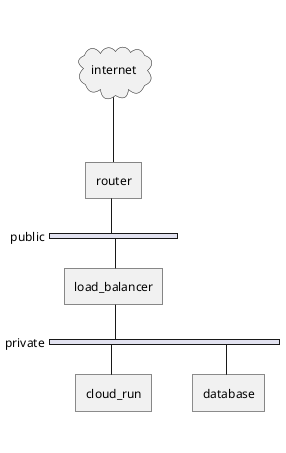 @startuml
nwdiag {
    internet [ shape = cloud ]
    router
    internet -- router

    network public {
        router;
        load_balancer;
    }

    network private {
        load_balancer;  
        cloud_run;      
        database;
    }
}
@enduml